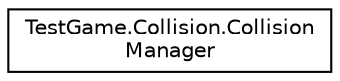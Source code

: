 digraph "Graphical Class Hierarchy"
{
 // LATEX_PDF_SIZE
  edge [fontname="Helvetica",fontsize="10",labelfontname="Helvetica",labelfontsize="10"];
  node [fontname="Helvetica",fontsize="10",shape=record];
  rankdir="LR";
  Node0 [label="TestGame.Collision.Collision\lManager",height=0.2,width=0.4,color="black", fillcolor="white", style="filled",URL="$d1/da7/class_test_game_1_1_collision_1_1_collision_manager.html",tooltip=" "];
}
